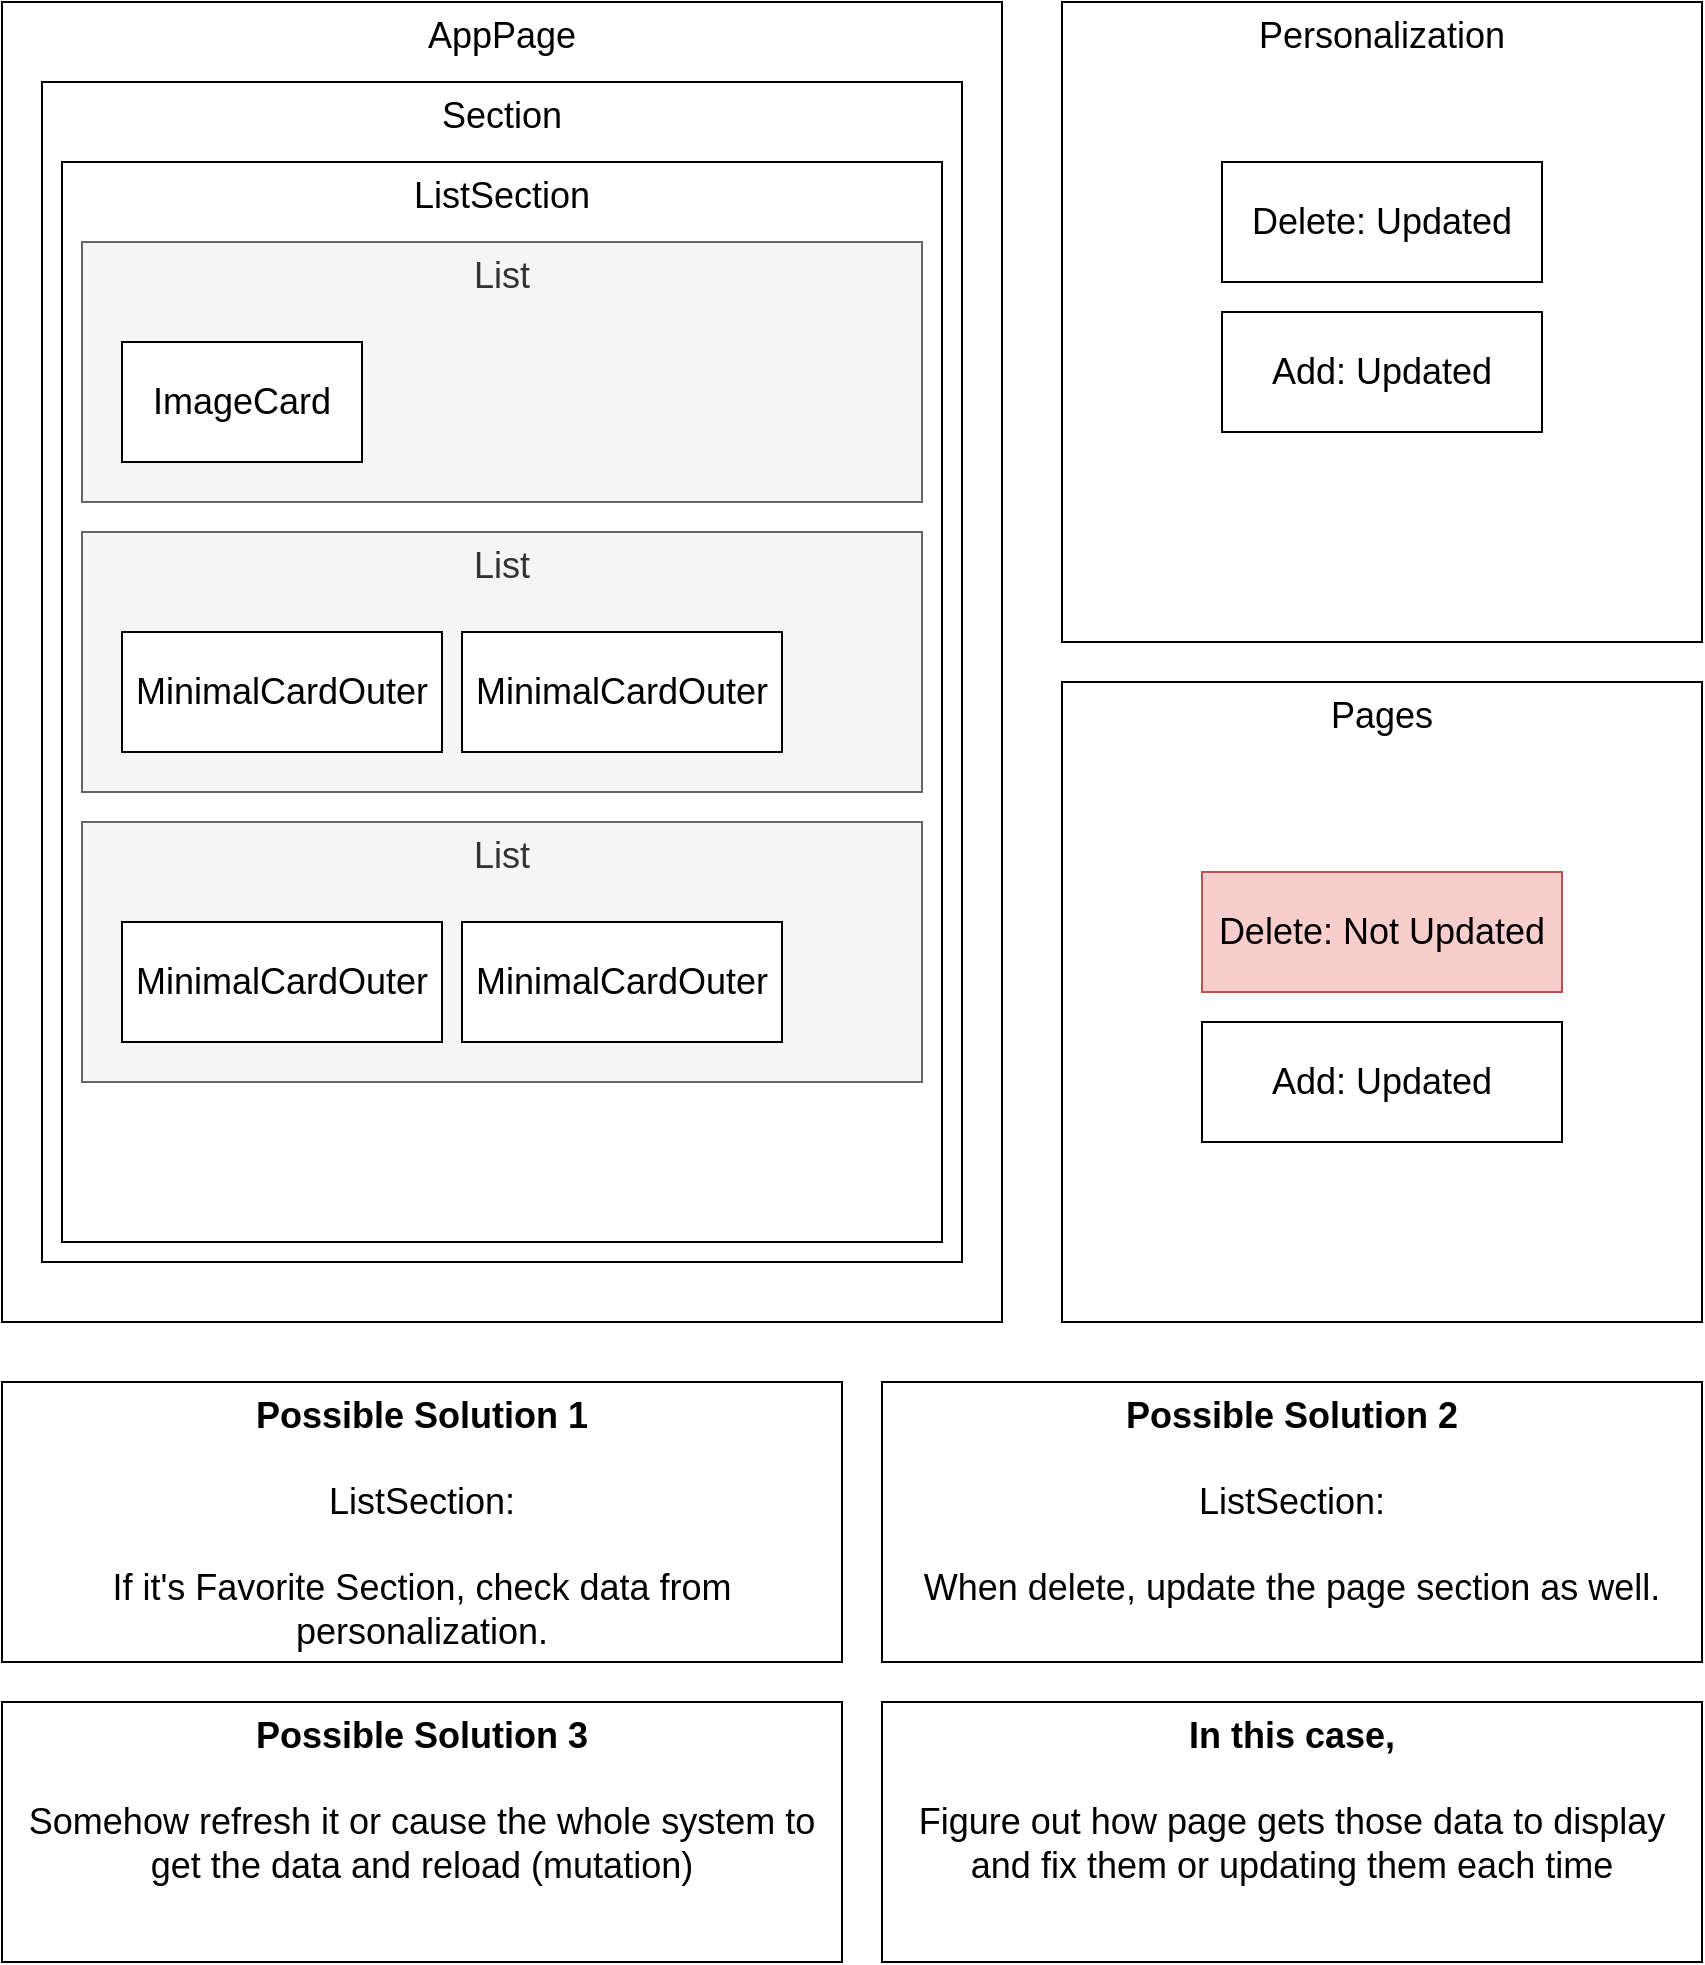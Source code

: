 <mxfile version="18.0.2" type="github">
  <diagram id="KVkmmPwVQmfWWxQEtupK" name="Page-1">
    <mxGraphModel dx="884" dy="1111" grid="1" gridSize="10" guides="1" tooltips="1" connect="1" arrows="1" fold="1" page="1" pageScale="1" pageWidth="827" pageHeight="1169" math="0" shadow="0">
      <root>
        <mxCell id="0" />
        <mxCell id="1" parent="0" />
        <mxCell id="FUJfKl6aa2QapM7-k-7x-1" value="AppPage" style="rounded=0;whiteSpace=wrap;html=1;verticalAlign=top;fontSize=18;" vertex="1" parent="1">
          <mxGeometry x="200" y="150" width="500" height="660" as="geometry" />
        </mxCell>
        <mxCell id="FUJfKl6aa2QapM7-k-7x-2" value="Section" style="rounded=0;whiteSpace=wrap;html=1;verticalAlign=top;fontSize=18;" vertex="1" parent="1">
          <mxGeometry x="220" y="190" width="460" height="590" as="geometry" />
        </mxCell>
        <mxCell id="FUJfKl6aa2QapM7-k-7x-3" value="ListSection" style="rounded=0;whiteSpace=wrap;html=1;verticalAlign=top;fontSize=18;" vertex="1" parent="1">
          <mxGeometry x="230" y="230" width="440" height="540" as="geometry" />
        </mxCell>
        <mxCell id="FUJfKl6aa2QapM7-k-7x-4" value="List" style="rounded=0;whiteSpace=wrap;html=1;verticalAlign=top;fontSize=18;fillColor=#f5f5f5;fontColor=#333333;strokeColor=#666666;" vertex="1" parent="1">
          <mxGeometry x="240" y="270" width="420" height="130" as="geometry" />
        </mxCell>
        <mxCell id="FUJfKl6aa2QapM7-k-7x-5" value="ImageCard" style="rounded=0;whiteSpace=wrap;html=1;fontSize=18;" vertex="1" parent="1">
          <mxGeometry x="260" y="320" width="120" height="60" as="geometry" />
        </mxCell>
        <mxCell id="FUJfKl6aa2QapM7-k-7x-8" value="List" style="rounded=0;whiteSpace=wrap;html=1;verticalAlign=top;fontSize=18;fillColor=#f5f5f5;fontColor=#333333;strokeColor=#666666;" vertex="1" parent="1">
          <mxGeometry x="240" y="415" width="420" height="130" as="geometry" />
        </mxCell>
        <mxCell id="FUJfKl6aa2QapM7-k-7x-9" value="MinimalCardOuter" style="rounded=0;whiteSpace=wrap;html=1;fontSize=18;" vertex="1" parent="1">
          <mxGeometry x="260" y="465" width="160" height="60" as="geometry" />
        </mxCell>
        <mxCell id="FUJfKl6aa2QapM7-k-7x-10" value="List" style="rounded=0;whiteSpace=wrap;html=1;verticalAlign=top;fontSize=18;fillColor=#f5f5f5;fontColor=#333333;strokeColor=#666666;" vertex="1" parent="1">
          <mxGeometry x="240" y="560" width="420" height="130" as="geometry" />
        </mxCell>
        <mxCell id="FUJfKl6aa2QapM7-k-7x-11" value="MinimalCardOuter" style="rounded=0;whiteSpace=wrap;html=1;fontSize=18;" vertex="1" parent="1">
          <mxGeometry x="260" y="610" width="160" height="60" as="geometry" />
        </mxCell>
        <mxCell id="FUJfKl6aa2QapM7-k-7x-12" value="MinimalCardOuter" style="rounded=0;whiteSpace=wrap;html=1;fontSize=18;" vertex="1" parent="1">
          <mxGeometry x="430" y="465" width="160" height="60" as="geometry" />
        </mxCell>
        <mxCell id="FUJfKl6aa2QapM7-k-7x-13" value="MinimalCardOuter" style="rounded=0;whiteSpace=wrap;html=1;fontSize=18;" vertex="1" parent="1">
          <mxGeometry x="430" y="610" width="160" height="60" as="geometry" />
        </mxCell>
        <mxCell id="FUJfKl6aa2QapM7-k-7x-15" value="Personalization" style="rounded=0;whiteSpace=wrap;html=1;verticalAlign=top;fontSize=18;" vertex="1" parent="1">
          <mxGeometry x="730" y="150" width="320" height="320" as="geometry" />
        </mxCell>
        <mxCell id="FUJfKl6aa2QapM7-k-7x-16" value="Pages" style="rounded=0;whiteSpace=wrap;html=1;verticalAlign=top;fontSize=18;" vertex="1" parent="1">
          <mxGeometry x="730" y="490" width="320" height="320" as="geometry" />
        </mxCell>
        <mxCell id="FUJfKl6aa2QapM7-k-7x-17" value="Delete: Not Updated" style="rounded=0;whiteSpace=wrap;html=1;fontSize=18;fillColor=#f8cecc;strokeColor=#b85450;" vertex="1" parent="1">
          <mxGeometry x="800" y="585" width="180" height="60" as="geometry" />
        </mxCell>
        <mxCell id="FUJfKl6aa2QapM7-k-7x-19" value="Delete: Updated" style="rounded=0;whiteSpace=wrap;html=1;fontSize=18;" vertex="1" parent="1">
          <mxGeometry x="810" y="230" width="160" height="60" as="geometry" />
        </mxCell>
        <mxCell id="FUJfKl6aa2QapM7-k-7x-20" value="Add: Updated" style="rounded=0;whiteSpace=wrap;html=1;fontSize=18;" vertex="1" parent="1">
          <mxGeometry x="800" y="660" width="180" height="60" as="geometry" />
        </mxCell>
        <mxCell id="FUJfKl6aa2QapM7-k-7x-21" value="Add: Updated" style="rounded=0;whiteSpace=wrap;html=1;fontSize=18;" vertex="1" parent="1">
          <mxGeometry x="810" y="305" width="160" height="60" as="geometry" />
        </mxCell>
        <mxCell id="FUJfKl6aa2QapM7-k-7x-23" value="&lt;b&gt;Possible Solution 1&lt;/b&gt;&lt;br&gt;&lt;br&gt;ListSection:&lt;br&gt;&lt;br&gt;If it&#39;s Favorite Section, check data from personalization." style="rounded=0;whiteSpace=wrap;html=1;verticalAlign=top;fontSize=18;" vertex="1" parent="1">
          <mxGeometry x="200" y="840" width="420" height="140" as="geometry" />
        </mxCell>
        <mxCell id="FUJfKl6aa2QapM7-k-7x-24" value="&lt;b&gt;Possible Solution 2&lt;/b&gt;&lt;br&gt;&lt;br&gt;ListSection:&lt;br&gt;&lt;br&gt;When delete, update the page section as well." style="rounded=0;whiteSpace=wrap;html=1;verticalAlign=top;fontSize=18;" vertex="1" parent="1">
          <mxGeometry x="640" y="840" width="410" height="140" as="geometry" />
        </mxCell>
        <mxCell id="FUJfKl6aa2QapM7-k-7x-25" value="&lt;b&gt;In this case,&lt;/b&gt;&lt;br&gt;&lt;br&gt;Figure out how page gets those data to display&lt;br&gt;and fix them or updating them each time" style="rounded=0;whiteSpace=wrap;html=1;verticalAlign=top;fontSize=18;" vertex="1" parent="1">
          <mxGeometry x="640" y="1000" width="410" height="130" as="geometry" />
        </mxCell>
        <mxCell id="FUJfKl6aa2QapM7-k-7x-26" value="&lt;b&gt;Possible Solution 3&lt;/b&gt;&lt;br&gt;&lt;br&gt;Somehow refresh it or cause the whole system to get the data and reload (mutation)" style="rounded=0;whiteSpace=wrap;html=1;verticalAlign=top;fontSize=18;" vertex="1" parent="1">
          <mxGeometry x="200" y="1000" width="420" height="130" as="geometry" />
        </mxCell>
      </root>
    </mxGraphModel>
  </diagram>
</mxfile>
